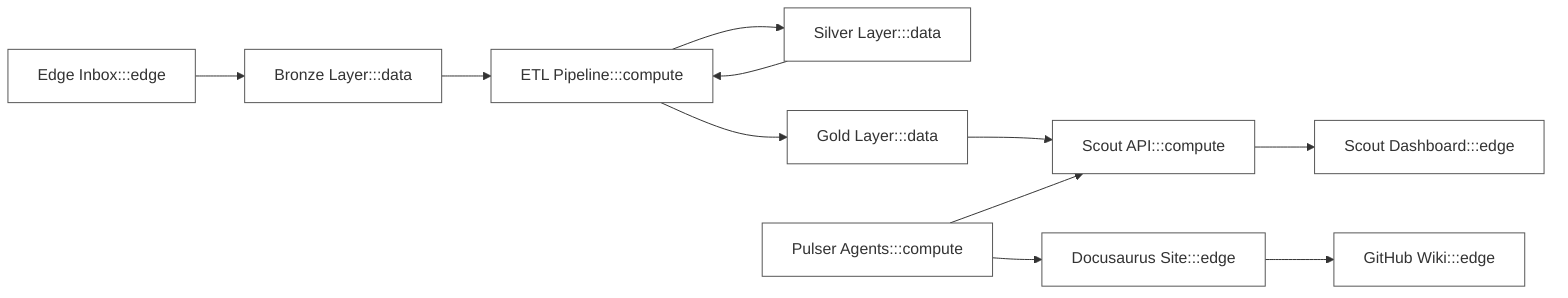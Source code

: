 %% Autogenerated
flowchart LR
edge_inbox[Edge Inbox:::edge]
bronze[Bronze Layer:::data]
silver[Silver Layer:::data]
gold[Gold Layer:::data]
etl_pipeline[ETL Pipeline:::compute]
scout_api[Scout API:::compute]
pulser_agents[Pulser Agents:::compute]
scout_dashboard[Scout Dashboard:::edge]
github_wiki[GitHub Wiki:::edge]
docusaurus[Docusaurus Site:::edge]
edge_inbox-->bronze
bronze-->etl_pipeline
etl_pipeline-->silver
silver-->etl_pipeline
etl_pipeline-->gold
gold-->scout_api
scout_api-->scout_dashboard
pulser_agents-->scout_api
pulser_agents-->docusaurus
docusaurus-->github_wiki

classDef default stroke:#555,stroke-width:1px,fill:#fff;
classDef data fill:#eef,stroke:#446;
classDef compute fill:#efe,stroke:#464;
classDef edge fill:#fee,stroke:#644;